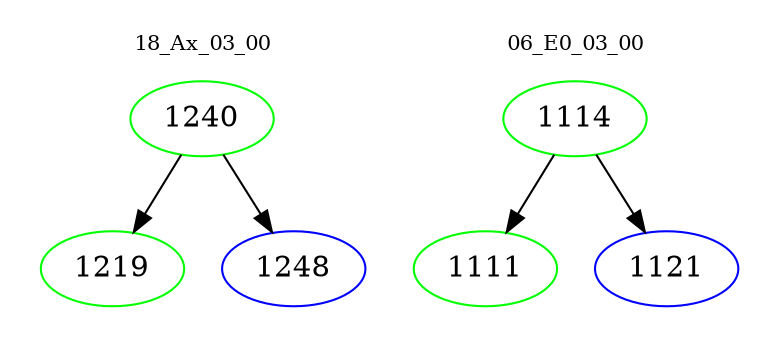 digraph{
subgraph cluster_0 {
color = white
label = "18_Ax_03_00";
fontsize=10;
T0_1240 [label="1240", color="green"]
T0_1240 -> T0_1219 [color="black"]
T0_1219 [label="1219", color="green"]
T0_1240 -> T0_1248 [color="black"]
T0_1248 [label="1248", color="blue"]
}
subgraph cluster_1 {
color = white
label = "06_E0_03_00";
fontsize=10;
T1_1114 [label="1114", color="green"]
T1_1114 -> T1_1111 [color="black"]
T1_1111 [label="1111", color="green"]
T1_1114 -> T1_1121 [color="black"]
T1_1121 [label="1121", color="blue"]
}
}
